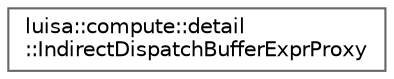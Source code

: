 digraph "类继承关系图"
{
 // LATEX_PDF_SIZE
  bgcolor="transparent";
  edge [fontname=Helvetica,fontsize=10,labelfontname=Helvetica,labelfontsize=10];
  node [fontname=Helvetica,fontsize=10,shape=box,height=0.2,width=0.4];
  rankdir="LR";
  Node0 [id="Node000000",label="luisa::compute::detail\l::IndirectDispatchBufferExprProxy",height=0.2,width=0.4,color="grey40", fillcolor="white", style="filled",URL="$classluisa_1_1compute_1_1detail_1_1_indirect_dispatch_buffer_expr_proxy.html",tooltip=" "];
}
